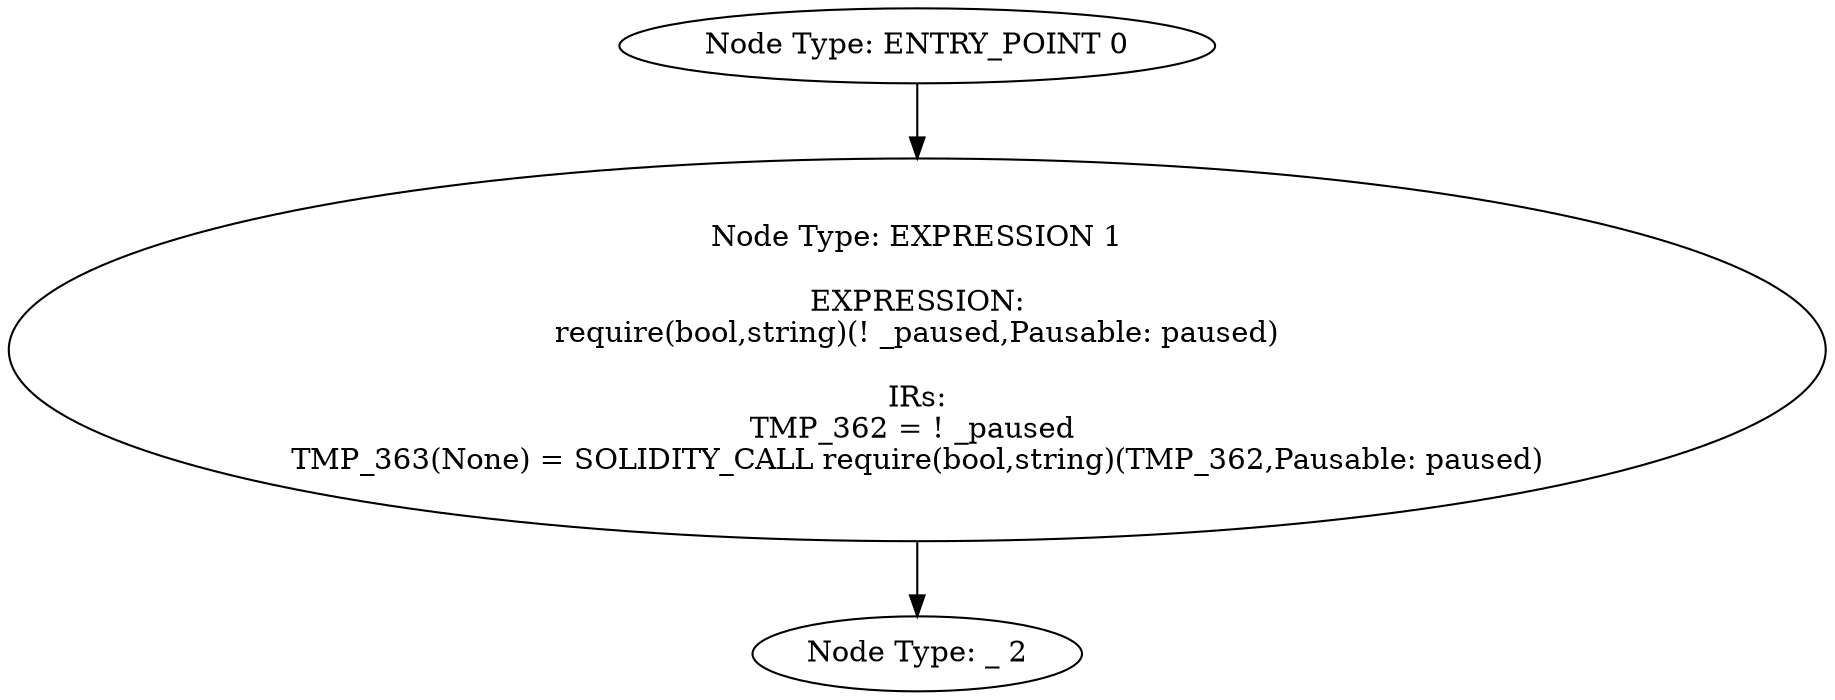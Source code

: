 digraph{
0[label="Node Type: ENTRY_POINT 0
"];
0->1;
1[label="Node Type: EXPRESSION 1

EXPRESSION:
require(bool,string)(! _paused,Pausable: paused)

IRs:
TMP_362 = ! _paused 
TMP_363(None) = SOLIDITY_CALL require(bool,string)(TMP_362,Pausable: paused)"];
1->2;
2[label="Node Type: _ 2
"];
}
